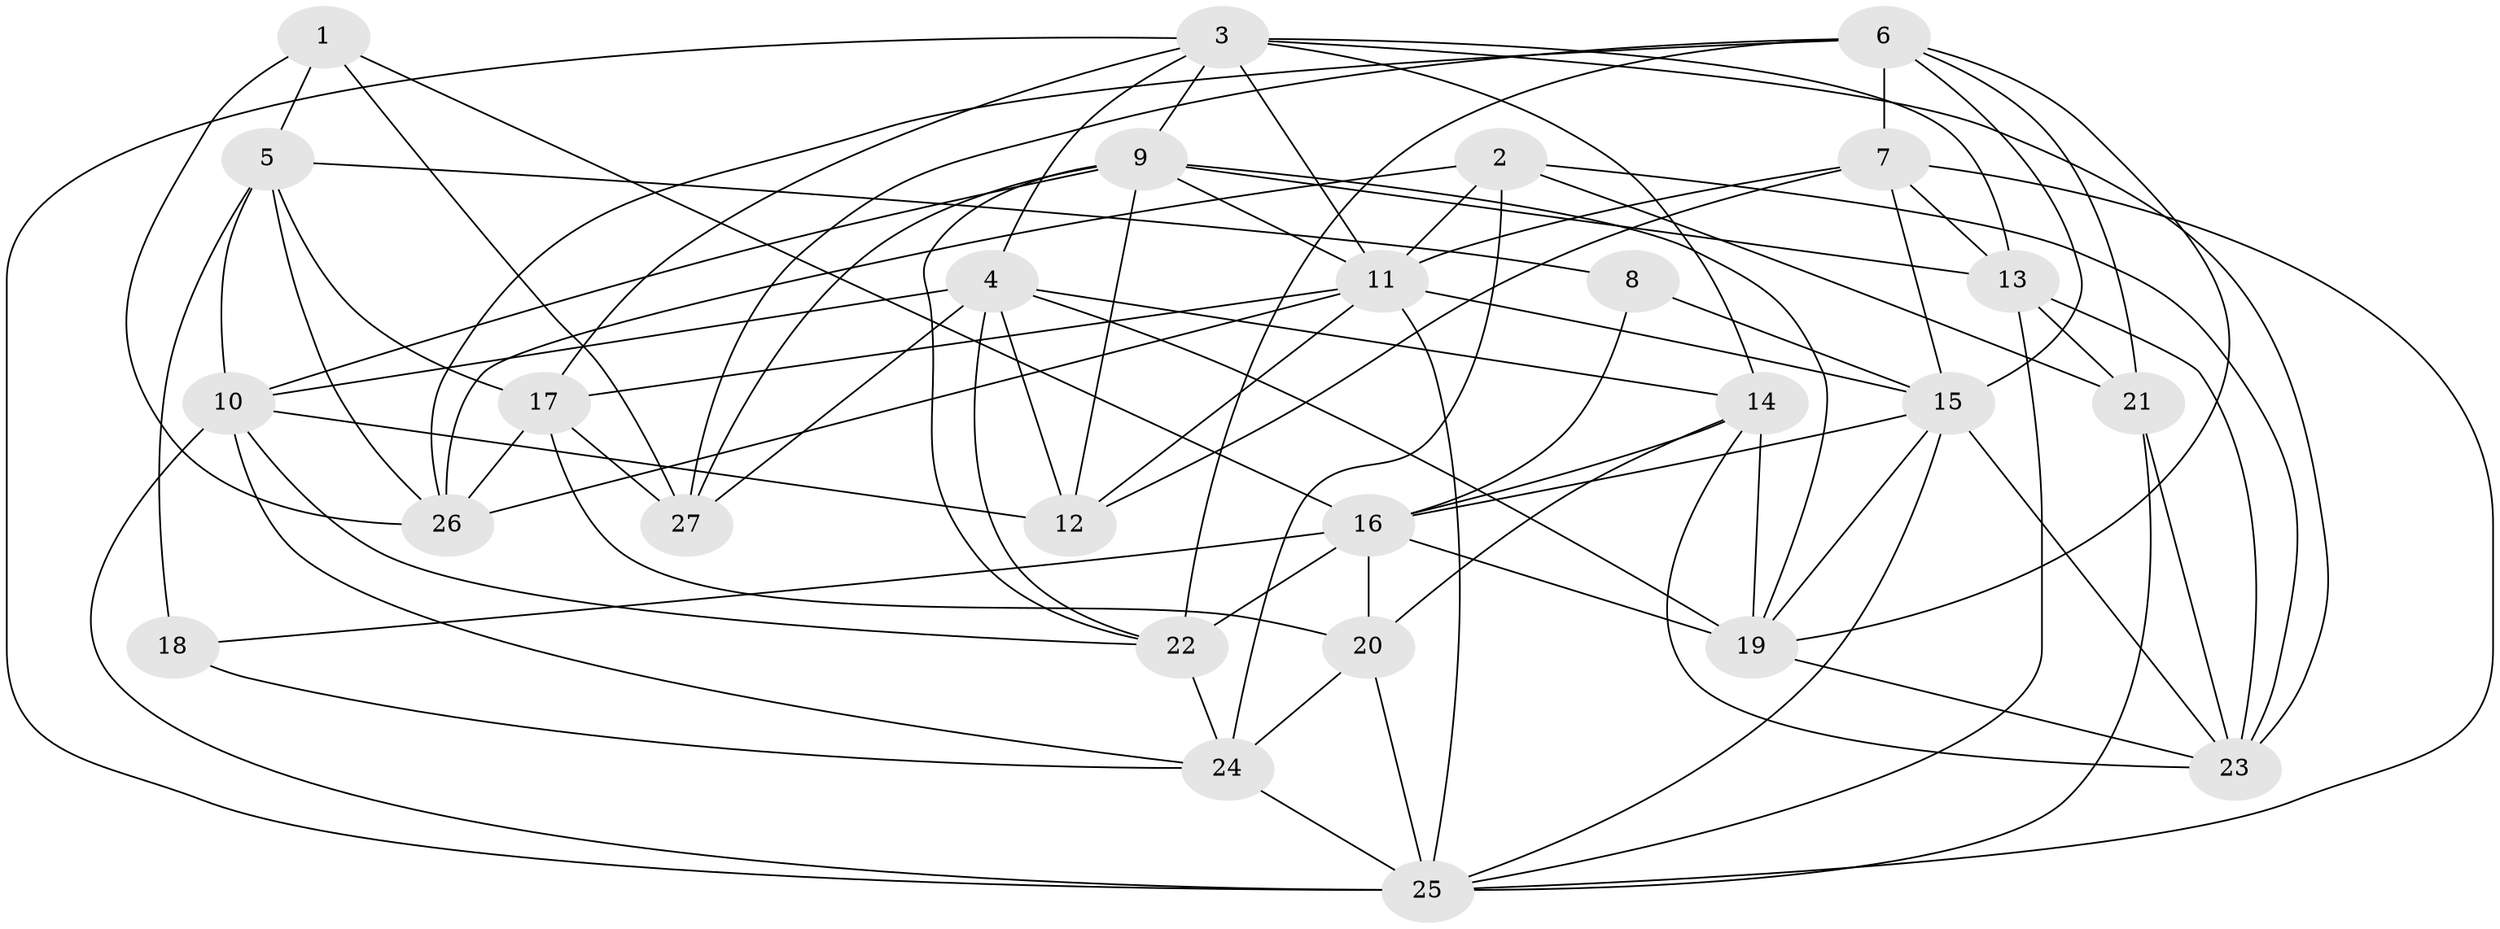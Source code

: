 // original degree distribution, {4: 1.0}
// Generated by graph-tools (version 1.1) at 2025/38/03/04/25 23:38:04]
// undirected, 27 vertices, 84 edges
graph export_dot {
  node [color=gray90,style=filled];
  1;
  2;
  3;
  4;
  5;
  6;
  7;
  8;
  9;
  10;
  11;
  12;
  13;
  14;
  15;
  16;
  17;
  18;
  19;
  20;
  21;
  22;
  23;
  24;
  25;
  26;
  27;
  1 -- 5 [weight=1.0];
  1 -- 16 [weight=1.0];
  1 -- 26 [weight=1.0];
  1 -- 27 [weight=1.0];
  2 -- 11 [weight=1.0];
  2 -- 21 [weight=1.0];
  2 -- 23 [weight=1.0];
  2 -- 24 [weight=1.0];
  2 -- 26 [weight=2.0];
  3 -- 4 [weight=1.0];
  3 -- 9 [weight=1.0];
  3 -- 11 [weight=1.0];
  3 -- 13 [weight=1.0];
  3 -- 14 [weight=1.0];
  3 -- 17 [weight=1.0];
  3 -- 23 [weight=1.0];
  3 -- 25 [weight=1.0];
  4 -- 10 [weight=1.0];
  4 -- 12 [weight=2.0];
  4 -- 14 [weight=1.0];
  4 -- 19 [weight=1.0];
  4 -- 22 [weight=1.0];
  4 -- 27 [weight=1.0];
  5 -- 8 [weight=2.0];
  5 -- 10 [weight=1.0];
  5 -- 17 [weight=1.0];
  5 -- 18 [weight=2.0];
  5 -- 26 [weight=1.0];
  6 -- 7 [weight=2.0];
  6 -- 15 [weight=1.0];
  6 -- 19 [weight=1.0];
  6 -- 21 [weight=2.0];
  6 -- 22 [weight=1.0];
  6 -- 26 [weight=2.0];
  6 -- 27 [weight=1.0];
  7 -- 11 [weight=2.0];
  7 -- 12 [weight=1.0];
  7 -- 13 [weight=1.0];
  7 -- 15 [weight=1.0];
  7 -- 25 [weight=1.0];
  8 -- 15 [weight=1.0];
  8 -- 16 [weight=1.0];
  9 -- 10 [weight=2.0];
  9 -- 11 [weight=1.0];
  9 -- 12 [weight=1.0];
  9 -- 13 [weight=2.0];
  9 -- 19 [weight=1.0];
  9 -- 22 [weight=1.0];
  9 -- 27 [weight=1.0];
  10 -- 12 [weight=1.0];
  10 -- 22 [weight=1.0];
  10 -- 24 [weight=1.0];
  10 -- 25 [weight=1.0];
  11 -- 12 [weight=1.0];
  11 -- 15 [weight=1.0];
  11 -- 17 [weight=1.0];
  11 -- 25 [weight=1.0];
  11 -- 26 [weight=1.0];
  13 -- 21 [weight=2.0];
  13 -- 23 [weight=1.0];
  13 -- 25 [weight=1.0];
  14 -- 16 [weight=1.0];
  14 -- 19 [weight=1.0];
  14 -- 20 [weight=1.0];
  14 -- 23 [weight=1.0];
  15 -- 16 [weight=1.0];
  15 -- 19 [weight=1.0];
  15 -- 23 [weight=1.0];
  15 -- 25 [weight=1.0];
  16 -- 18 [weight=1.0];
  16 -- 19 [weight=2.0];
  16 -- 20 [weight=1.0];
  16 -- 22 [weight=2.0];
  17 -- 20 [weight=2.0];
  17 -- 26 [weight=1.0];
  17 -- 27 [weight=2.0];
  18 -- 24 [weight=1.0];
  19 -- 23 [weight=1.0];
  20 -- 24 [weight=2.0];
  20 -- 25 [weight=2.0];
  21 -- 23 [weight=2.0];
  21 -- 25 [weight=1.0];
  22 -- 24 [weight=2.0];
  24 -- 25 [weight=1.0];
}
